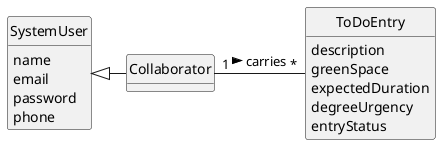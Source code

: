 @startuml
skinparam monochrome true
skinparam packageStyle rectangle
skinparam shadowing false



skinparam classAttributeIconSize 0

hide circle
hide methods


class SystemUser {
    name
    email
    password
    phone

}
class Collaborator {

}


class ToDoEntry{
    description
         greenSpace
         expectedDuration
         degreeUrgency
         entryStatus
}



Collaborator "1" - "*" ToDoEntry:   carries  >

SystemUser <|- Collaborator
@enduml
